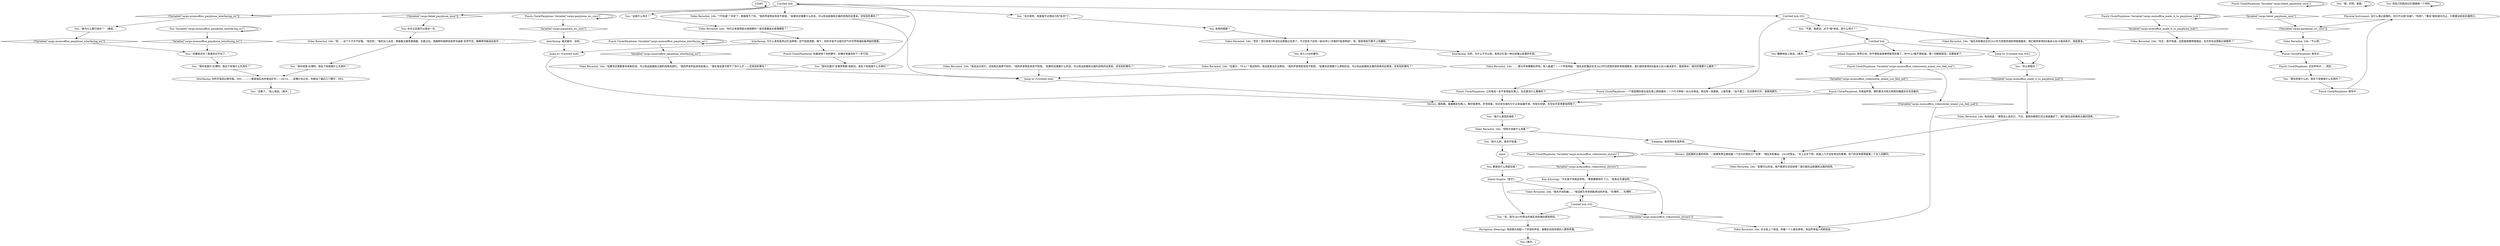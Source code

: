 # OFFICE / PUNCHCLOCK AND PHONE
# For ten cents you can attempt an interfacing WC and call to a video rental you used to rent films from.
# ==================================================
digraph G {
	  0 [label="START"];
	  1 [label="input"];
	  2 [label="Video Revachol, 24h: “*不知道*？听好了，那我帮不了你。”他的声音明显有些不耐烦。“如果你还需要什么的话，可以到远航路和主路的拐角的店里来。还有别的事吗？”"];
	  3 [label="You: “我叫拉斐尔·安普罗修斯·库斯托。我名下有租借什么东西吗？”"];
	  4 [label="Jump to: [Untitled hub]"];
	  5 [label="You: 也许之后我可以再试一次。"];
	  6 [label="Physical Instrument: 没什么难以捉摸的。你只不过是*去做*，*失败*，*重复*直到成功为止。只需要动机和实践而已。"];
	  7 [label="Punch Clock/Payphone: 拨号中……"];
	  8 [label="Jump to: [Untitled hub (03)]"];
	  9 [label="You: 投入10分的硬币。"];
	  10 [label="You: “哦，好吧。谢谢。”"];
	  11 [label="Video Revachol, 24h: “如果可以的话，能不能把它还回来呢？我们就在远航路和主路的拐角。”"];
	  12 [label="Punch Clock/Payphone: Variable[\"cargo.momsoffice_videorental_shivers\"]"];
	  13 [label="Variable[\"cargo.momsoffice_videorental_shivers\"]", shape=diamond];
	  14 [label="!(Variable[\"cargo.momsoffice_videorental_shivers\"])", shape=diamond];
	  15 [label="You: 都是些什么狗屁玩意？"];
	  16 [label="Punch Clock/Payphone: Variable[\"cargo.momoffice_made_it_to_payphone_hub\"]"];
	  17 [label="Variable[\"cargo.momoffice_made_it_to_payphone_hub\"]", shape=diamond];
	  18 [label="!(Variable[\"cargo.momoffice_made_it_to_payphone_hub\"])", shape=diamond];
	  19 [label="Video Revachol, 24h: “不认得。”"];
	  20 [label="Punch Clock/Payphone: 你拿起听筒，塑料那冰冷而又熟悉的触感还在欢迎着你。"];
	  21 [label="Untitled hub (03)"];
	  22 [label="Video Revachol, 24h: “您好！您已经有5年没在这里租过东西了，不过您名下还有一部46年11月租的*蓝海地狱*。呃，那部电影可算不上有趣呢。”"];
	  23 [label="Interfacing: 毫无疑问，没用。"];
	  24 [label="Punch Clock/Payphone: 公共电话一言不发地挂在墙上。在这里没什么要做的了。"];
	  25 [label="Perception (Hearing): 电话那头响起一个年轻的声音，就像走向绞刑架的人那样热情。"];
	  26 [label="Kim Kitsuragi: “今天差不多就这样吧，”警督静静地开了口。“结束这次通话吧。”"];
	  27 [label="Shivers: 细高跟，踮着脚走在路上。脚印很漂亮，步伐轻盈，往后余生就在它们之前延展开来。你抬头仰望，天空似乎变得更加阴暗了。"];
	  28 [label="Untitled hub"];
	  29 [label="Video Revachol, 24h: “先生，我不知道。这里是录像带租借店。也许你在这里租过录像带？”"];
	  30 [label="Punch Clock/Payphone: Variable[\"cargo.payphone_wc_succ\"]"];
	  31 [label="Variable[\"cargo.payphone_wc_succ\"]", shape=diamond];
	  32 [label="!(Variable[\"cargo.payphone_wc_succ\"])", shape=diamond];
	  33 [label="Jump to: [Untitled hub]"];
	  34 [label="Empathy: 他觉得你在戏弄他。"];
	  35 [label="You: “非要姓氏吗？我真的记不住了。”"];
	  36 [label="Punch Clock/Payphone: Variable[\"cargo.momsoffice_payphone_interfacing_wc\"]"];
	  37 [label="Variable[\"cargo.momsoffice_payphone_interfacing_wc\"]", shape=diamond];
	  38 [label="!(Variable[\"cargo.momsoffice_payphone_interfacing_wc\"])", shape=diamond];
	  39 [label="You: 静静地挂上电话。[离开。]"];
	  40 [label="You: 用自己的肌肉记忆随便拨一个号码。"];
	  41 [label="You: Variable[\"cargo.momsoffice_payphone_interfacing_wc\"]"];
	  42 [label="Variable[\"cargo.momsoffice_payphone_interfacing_wc\"]", shape=diamond];
	  43 [label="!(Variable[\"cargo.momsoffice_payphone_interfacing_wc\"])", shape=diamond];
	  44 [label="Video Revachol, 24h: “你打过来是想延长租借期吗？是否需要延长租借期呢？”"];
	  45 [label="Video Revachol, 24h: “瑞瓦肖影像店全天24小时为您提供录影带租借服务。我们提供家用的8毫米以及10毫米影片。我是莱米。”"];
	  46 [label="You: “你认得我吗？”"];
	  47 [label="Untitled hub (03)"];
	  48 [label="You: “我叫哈里什么的。我名下有租借什么东西吗？”"];
	  49 [label="Video Revachol, 24h: ……那头传来嘟嘟的声响，有人接通了！一个声音响起：“瑞瓦肖影像店全天24小时为您提供录影带租借服务。我们提供家用的8毫米以及10毫米影片。我是莱米，请问您需要什么服务？”"];
	  50 [label="Punch Clock/Payphone: Variable[\"cargo.failed_payphone_once\"]"];
	  51 [label="Variable[\"cargo.failed_payphone_once\"]", shape=diamond];
	  52 [label="!(Variable[\"cargo.failed_payphone_once\"])", shape=diamond];
	  53 [label="You: “我叫哈里·杜博阿。我名下有租借什么东西吗？”"];
	  54 [label="Video Revachol, 24h: 他总结道：“难怪没人挂念它。不过，要是你能把它还过来就最好了。我们就在远航路和主路的拐角。”"];
	  55 [label="Punch Clock/Payphone: 一个很显眼的组合挂在墙上俯视着你：一个打卡钟和一台公共电话。旁边有一张便条，上面写着：“由于罢工，无法使用代币。请使用硬币。”"];
	  56 [label="You: “我为什么要打给你？”（继续。）"];
	  57 [label="Interfacing: 为什么真有肌肉记忆这种事，还不是很清楚。眼下，你的手指不过是在空气中茫然地描绘着神秘的图案。"];
	  58 [label="Untitled hub"];
	  59 [label="Video Revachol, 24h: “拉斐尔，*什么*？是这样的，电话里我没办法帮你。”他的声音明显有些不耐烦。“如果你还需要什么帮助的话，可以到远航路和主路的拐角的店里来。还有别的事吗？”"];
	  60 [label="Punch Clock/Payphone: 机器吞掉了你的硬币，好像在等着你的下一步行动。"];
	  61 [label="You: 有用的图案？"];
	  62 [label="Video Revachol, 24h: “如果您还需要更多帮助的话，可以到远航路和主路的拐角找我们。”他的声音听起来有些窝火。“我在电话里可帮不了你什么忙——还有别的事吗？”"];
	  63 [label="Interfacing: 你的手指划过拨号盘。005……——那是瑞瓦肖的电话区号——49-52……犹豫片刻之后，你拨动了最后几个数字：993。"];
	  64 [label="Video Revachol, 24h: “我先开动机器……”电话那头传来钥匙转动的声音。“杜博阿……杜博阿……”"];
	  65 [label="You: “没事了。”挂上电话。[离开。]"];
	  66 [label="Punch Clock/Payphone: 拨号中……"];
	  67 [label="Video Revachol, 24h: “您刚才说姓什么来着？”"];
	  68 [label="Video Revachol, 24h: “呃……这个片子并不好看。”他念到：“他的女儿去世，紧接着又跟老婆离婚，在那之后，西姆斯科就移民到伊戈迪斯·武伊齐克，静静等待痴呆症发作……”"];
	  69 [label="Interfacing: 当然，为什么不可以呢。肌肉记忆是一种比较难以捉摸的东西。"];
	  70 [label="You: “是什么类型的电影？”"];
	  71 [label="Inland Empire: 突然之间，你不想知道录像带租赁的事了。你*什么*都不想知道。那一切都是屁话。全都结束了。"];
	  72 [label="You: [离开。]"];
	  73 [label="You: “这是什么地方？”"];
	  74 [label="You: “我叫哈里尔·杜博阿。我名下有借什么东西吗？”"];
	  75 [label="Video Revachol, 24h: “我说这位哥们，没有姓氏我帮不到你。”他的声音明显有些不耐烦。“如果你还需要什么的话，可以到远航路和主路的拐角的店里来。还有别的事吗？”"];
	  76 [label="You: “也许是吧，但是我不记得自己的*名字*了。”"];
	  77 [label="You: “不是，我是说，对于*我*来说，是什么地方？”"];
	  78 [label="Video Revachol, 24h: 对方挂上了电话。你被一个人留在原地，耳边传来恼人的断线音。"];
	  79 [label="You: “金，我为24小时营业的瑞瓦肖影像店感到悲伤。”"];
	  80 [label="Inland Empire: *是它*。"];
	  81 [label="Shivers: 远航路和主路的拐角，一栋建筑旁边悬挂着一个巨大的霓虹灯广告牌：“瑞瓦肖影像店，24小时营业。”天上正在下雨，街道上几乎没有来往的車辆。前门的泥地里残留着一个女人的脚印。"];
	  82 [label="Punch Clock/Payphone: Variable[\"cargo.momsoffice_videorental_inland_you_feel_sad\"]"];
	  83 [label="Variable[\"cargo.momsoffice_videorental_inland_you_feel_sad\"]", shape=diamond];
	  84 [label="!(Variable[\"cargo.momsoffice_videorental_inland_you_feel_sad\"])", shape=diamond];
	  85 [label="Punch Clock/Payphone: 还在呼叫中……然后……"];
	  86 [label="You: “姓什么的，我也不知道。”"];
	  0 -> 0
	  1 -> 15
	  2 -> 33
	  3 -> 58
	  4 -> 27
	  5 -> 68
	  6 -> 32
	  7 -> 85
	  8 -> 46
	  9 -> 59
	  10 -> 10
	  11 -> 81
	  12 -> 12
	  12 -> 13
	  13 -> 26
	  14 -> 78
	  15 -> 80
	  16 -> 16
	  16 -> 17
	  17 -> 29
	  18 -> 54
	  19 -> 7
	  20 -> 27
	  21 -> 64
	  21 -> 14
	  21 -> 79
	  22 -> 9
	  22 -> 69
	  23 -> 4
	  24 -> 27
	  25 -> 72
	  26 -> 64
	  26 -> 14
	  27 -> 70
	  28 -> 8
	  28 -> 71
	  28 -> 39
	  29 -> 7
	  30 -> 30
	  30 -> 31
	  31 -> 23
	  32 -> 19
	  33 -> 27
	  34 -> 81
	  35 -> 74
	  36 -> 36
	  36 -> 37
	  37 -> 62
	  38 -> 56
	  40 -> 40
	  41 -> 41
	  41 -> 42
	  42 -> 35
	  43 -> 35
	  44 -> 57
	  45 -> 46
	  46 -> 18
	  47 -> 45
	  47 -> 77
	  47 -> 55
	  48 -> 66
	  49 -> 24
	  50 -> 50
	  50 -> 51
	  51 -> 32
	  52 -> 5
	  53 -> 63
	  54 -> 81
	  55 -> 27
	  56 -> 43
	  57 -> 60
	  57 -> 4
	  58 -> 2
	  58 -> 38
	  58 -> 73
	  58 -> 76
	  58 -> 47
	  58 -> 52
	  59 -> 33
	  60 -> 3
	  61 -> 22
	  62 -> 33
	  63 -> 65
	  64 -> 21
	  66 -> 6
	  67 -> 34
	  67 -> 86
	  68 -> 53
	  69 -> 49
	  70 -> 67
	  71 -> 82
	  73 -> 44
	  74 -> 63
	  75 -> 33
	  76 -> 61
	  77 -> 28
	  79 -> 25
	  80 -> 64
	  80 -> 79
	  81 -> 11
	  82 -> 83
	  82 -> 84
	  83 -> 20
	  84 -> 78
	  85 -> 48
	  86 -> 1
}

